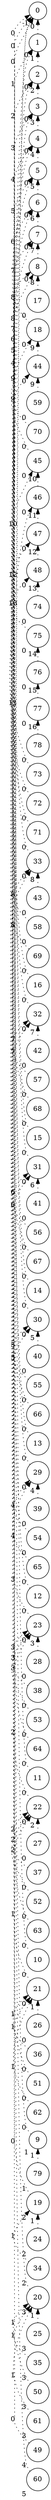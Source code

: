 digraph Fabbrizio2c_SC 
{
  graph [rankdir=LR];
  node [shape=circle];
  nodesep = 0.2;
  forcelabels = true;
   {
     0 [id = -1, xlabel = -1]
   }
{
    1 [id = 23, xlabel = 0]

    1 -> 0 [label = 0,constraint = false, style = dotted]
}

{
    2 [id = 2159, xlabel = 0]

    2 -> 1 [label = 1,constraint = false, style = dotted]
}

{
    3 [id = 2961, xlabel = 0]

    3 -> 2 [label = 2,constraint = false, style = dotted]
}

{
    4 [id = 3564, xlabel = 0]

    4 -> 3 [label = 3,constraint = false, style = dotted]
}

{
    5 [id = 4714, xlabel = 0]

    5 -> 4 [label = 4,constraint = false, style = dotted]
}

{
    6 [id = 5166, xlabel = 0]

    6 -> 5 [label = 5,constraint = false, style = dotted]
}

{
    7 [id = 5991, xlabel = 0]

    7 -> 6 [label = 6,constraint = false, style = dotted]
}

{
    8 [id = 6618, xlabel = 0]

    8 -> 7 [label = 7,constraint = false, style = dotted]
}

{
    9 [id = 8440, xlabel = 1]

    9 -> 0 [label = 0,constraint = false, style = dotted]
}

{
    10 [id = 9392, xlabel = 0]

    10 -> 1 [label = 1,constraint = false, style = dotted]
}

{
    11 [id = 10472, xlabel = 0]

    11 -> 2 [label = 2,constraint = false, style = dotted]
}

{
    12 [id = 11331, xlabel = 0]

    12 -> 3 [label = 3,constraint = false, style = dotted]
}

{
    13 [id = 12759, xlabel = 0]

    13 -> 4 [label = 4,constraint = false, style = dotted]
}

{
    14 [id = 13398, xlabel = 0]

    14 -> 5 [label = 5,constraint = false, style = dotted]
}

{
    15 [id = 14396, xlabel = 0]

    15 -> 6 [label = 6,constraint = false, style = dotted]
}

{
    16 [id = 15256, xlabel = 0]

    16 -> 7 [label = 7,constraint = false, style = dotted]
}

{
    17 [id = 16289, xlabel = 0]

    17 -> 8 [label = 8,constraint = false, style = dotted]
}

{
    18 [id = 16788, xlabel = 0]

    18 -> 8 [label = 8,constraint = false, style = dotted]
}

{
    19 [id = 17554, xlabel = 2]

    19 -> 0 [label = 0,constraint = false, style = dotted]
}

{
    20 [id = 18982, xlabel = 3]

    20 -> 0 [label = 0,constraint = false, style = dotted]
}

{
    21 [id = 19888, xlabel = 0]

    21 -> 1 [label = 1,constraint = false, style = dotted]
}

{
    22 [id = 20643, xlabel = 0]

    22 -> 2 [label = 2,constraint = false, style = dotted]
}

{
    23 [id = 21478, xlabel = 0]

    23 -> 3 [label = 3,constraint = false, style = dotted]
}

{
    24 [id = 22442, xlabel = 2]

    24 -> 19 [label = 1,constraint = false, style = dotted]
}

{
    25 [id = 23835, xlabel = 3]

    25 -> 20 [label = 1,constraint = false, style = dotted]
}

{
    26 [id = 25043, xlabel = 0]

    26 -> 21 [label = 1,constraint = false, style = dotted]
}

{
    27 [id = 26389, xlabel = 0]

    27 -> 22 [label = 2,constraint = false, style = dotted]
}

{
    28 [id = 26993, xlabel = 0]

    28 -> 23 [label = 3,constraint = false, style = dotted]
}

{
    29 [id = 27527, xlabel = 0]

    29 -> 4 [label = 4,constraint = false, style = dotted]
}

{
    30 [id = 28235, xlabel = 0]

    30 -> 5 [label = 5,constraint = false, style = dotted]
}

{
    31 [id = 28886, xlabel = 0]

    31 -> 6 [label = 6,constraint = false, style = dotted]
}

{
    32 [id = 29571, xlabel = 0]

    32 -> 7 [label = 7,constraint = false, style = dotted]
}

{
    33 [id = 30244, xlabel = 0]

    33 -> 8 [label = 8,constraint = false, style = dotted]
}

{
    34 [id = 31417, xlabel = 2]

    34 -> 19 [label = 1,constraint = false, style = dotted]
}

{
    35 [id = 32891, xlabel = 3]

    35 -> 20 [label = 1,constraint = false, style = dotted]
}

{
    36 [id = 33460, xlabel = 0]

    36 -> 21 [label = 1,constraint = false, style = dotted]
}

{
    37 [id = 33913, xlabel = 0]

    37 -> 22 [label = 2,constraint = false, style = dotted]
}

{
    38 [id = 35898, xlabel = 0]

    38 -> 23 [label = 3,constraint = false, style = dotted]
}

{
    39 [id = 36420, xlabel = 0]

    39 -> 29 [label = 4,constraint = false, style = dotted]
}

{
    40 [id = 36873, xlabel = 0]

    40 -> 30 [label = 5,constraint = false, style = dotted]
}

{
    41 [id = 37477, xlabel = 0]

    41 -> 31 [label = 6,constraint = false, style = dotted]
}

{
    42 [id = 38592, xlabel = 0]

    42 -> 32 [label = 7,constraint = false, style = dotted]
}

{
    43 [id = 39555, xlabel = 0]

    43 -> 33 [label = 8,constraint = false, style = dotted]
}

{
    44 [id = 40136, xlabel = 0]

    44 -> 18 [label = 9,constraint = false, style = dotted]
}

{
    45 [id = 40716, xlabel = 0]

    45 -> 18 [label = 9,constraint = false, style = dotted]
}

{
    46 [id = 41285, xlabel = 0]

    46 -> 45 [label = 10,constraint = false, style = dotted]
}

{
    47 [id = 41912, xlabel = 0]

    47 -> 46 [label = 11,constraint = false, style = dotted]
}

{
    48 [id = 42852, xlabel = 0]

    48 -> 47 [label = 12,constraint = false, style = dotted]
}

{
    49 [id = 43526, xlabel = 4]

    49 -> 0 [label = 0,constraint = false, style = dotted]
}

{
    50 [id = 45000, xlabel = 3]

    50 -> 20 [label = 1,constraint = false, style = dotted]
}

{
    51 [id = 46045, xlabel = 0]

    51 -> 21 [label = 1,constraint = false, style = dotted]
}

{
    52 [id = 46858, xlabel = 0]

    52 -> 22 [label = 2,constraint = false, style = dotted]
}

{
    53 [id = 48042, xlabel = 0]

    53 -> 23 [label = 3,constraint = false, style = dotted]
}

{
    54 [id = 48820, xlabel = 0]

    54 -> 29 [label = 4,constraint = false, style = dotted]
}

{
    55 [id = 49551, xlabel = 0]

    55 -> 30 [label = 5,constraint = false, style = dotted]
}

{
    56 [id = 50573, xlabel = 0]

    56 -> 31 [label = 6,constraint = false, style = dotted]
}

{
    57 [id = 50991, xlabel = 0]

    57 -> 32 [label = 7,constraint = false, style = dotted]
}

{
    58 [id = 51479, xlabel = 0]

    58 -> 33 [label = 8,constraint = false, style = dotted]
}

{
    59 [id = 52233, xlabel = 0]

    59 -> 44 [label = 9,constraint = false, style = dotted]
}

{
    60 [id = 53139, xlabel = 5]

    60 -> 0 [label = 0,constraint = false, style = dotted]
}

{
    61 [id = 54219, xlabel = 3]

    61 -> 20 [label = 1,constraint = false, style = dotted]
}

{
    62 [id = 55275, xlabel = 0]

    62 -> 21 [label = 1,constraint = false, style = dotted]
}

{
    63 [id = 56448, xlabel = 0]

    63 -> 22 [label = 2,constraint = false, style = dotted]
}

{
    64 [id = 57911, xlabel = 0]

    64 -> 23 [label = 3,constraint = false, style = dotted]
}

{
    65 [id = 58398, xlabel = 0]

    65 -> 29 [label = 4,constraint = false, style = dotted]
}

{
    66 [id = 58955, xlabel = 0]

    66 -> 30 [label = 5,constraint = false, style = dotted]
}

{
    67 [id = 59652, xlabel = 0]

    67 -> 31 [label = 6,constraint = false, style = dotted]
}

{
    68 [id = 60186, xlabel = 0]

    68 -> 32 [label = 7,constraint = false, style = dotted]
}

{
    69 [id = 60627, xlabel = 0]

    69 -> 33 [label = 8,constraint = false, style = dotted]
}

{
    70 [id = 61057, xlabel = 0]

    70 -> 44 [label = 9,constraint = false, style = dotted]
}

{
    71 [id = 61695, xlabel = 0]

    71 -> 45 [label = 10,constraint = false, style = dotted]
}

{
    72 [id = 62589, xlabel = 0]

    72 -> 46 [label = 11,constraint = false, style = dotted]
}

{
    73 [id = 63274, xlabel = 0]

    73 -> 47 [label = 12,constraint = false, style = dotted]
}

{
    74 [id = 64041, xlabel = 0]

    74 -> 48 [label = 13,constraint = false, style = dotted]
}

{
    75 [id = 64563, xlabel = 0]

    75 -> 48 [label = 13,constraint = false, style = dotted]
}

{
    76 [id = 65387, xlabel = 0]

    76 -> 75 [label = 14,constraint = false, style = dotted]
}

{
    77 [id = 65887, xlabel = 0]

    77 -> 76 [label = 15,constraint = false, style = dotted]
}

{
    78 [id = 66467, xlabel = 0]

    78 -> 77 [label = 16,constraint = false, style = dotted]
}

{
    79 [id = 67825, xlabel = 1]

    79 -> 9 [label = 1,constraint = false, style = dotted]
}

}
